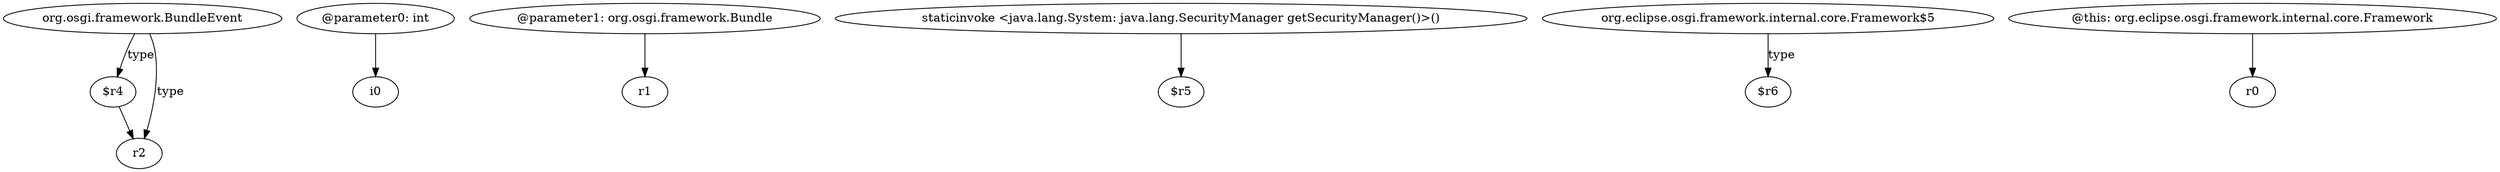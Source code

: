 digraph g {
0[label="$r4"]
1[label="r2"]
0->1[label=""]
2[label="@parameter0: int"]
3[label="i0"]
2->3[label=""]
4[label="org.osgi.framework.BundleEvent"]
4->0[label="type"]
4->1[label="type"]
5[label="@parameter1: org.osgi.framework.Bundle"]
6[label="r1"]
5->6[label=""]
7[label="staticinvoke <java.lang.System: java.lang.SecurityManager getSecurityManager()>()"]
8[label="$r5"]
7->8[label=""]
9[label="org.eclipse.osgi.framework.internal.core.Framework$5"]
10[label="$r6"]
9->10[label="type"]
11[label="@this: org.eclipse.osgi.framework.internal.core.Framework"]
12[label="r0"]
11->12[label=""]
}